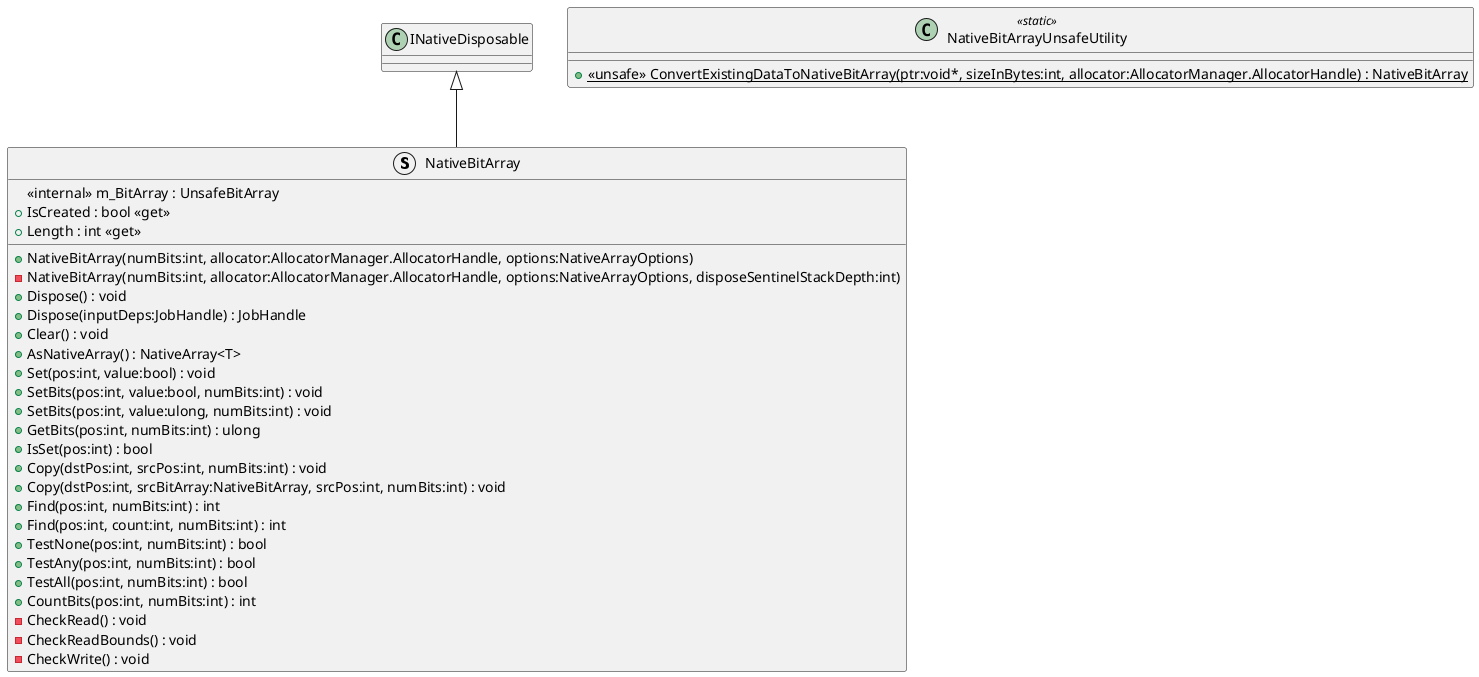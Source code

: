 @startuml
struct NativeBitArray {
    <<internal>> m_BitArray : UnsafeBitArray
    + NativeBitArray(numBits:int, allocator:AllocatorManager.AllocatorHandle, options:NativeArrayOptions)
    - NativeBitArray(numBits:int, allocator:AllocatorManager.AllocatorHandle, options:NativeArrayOptions, disposeSentinelStackDepth:int)
    + IsCreated : bool <<get>>
    + Dispose() : void
    + Dispose(inputDeps:JobHandle) : JobHandle
    + Length : int <<get>>
    + Clear() : void
    + AsNativeArray() : NativeArray<T>
    + Set(pos:int, value:bool) : void
    + SetBits(pos:int, value:bool, numBits:int) : void
    + SetBits(pos:int, value:ulong, numBits:int) : void
    + GetBits(pos:int, numBits:int) : ulong
    + IsSet(pos:int) : bool
    + Copy(dstPos:int, srcPos:int, numBits:int) : void
    + Copy(dstPos:int, srcBitArray:NativeBitArray, srcPos:int, numBits:int) : void
    + Find(pos:int, numBits:int) : int
    + Find(pos:int, count:int, numBits:int) : int
    + TestNone(pos:int, numBits:int) : bool
    + TestAny(pos:int, numBits:int) : bool
    + TestAll(pos:int, numBits:int) : bool
    + CountBits(pos:int, numBits:int) : int
    - CheckRead() : void
    - CheckReadBounds() : void
    - CheckWrite() : void
}
class NativeBitArrayUnsafeUtility <<static>> {
    + {static} <<unsafe>> ConvertExistingDataToNativeBitArray(ptr:void*, sizeInBytes:int, allocator:AllocatorManager.AllocatorHandle) : NativeBitArray
}
INativeDisposable <|-- NativeBitArray
@enduml
